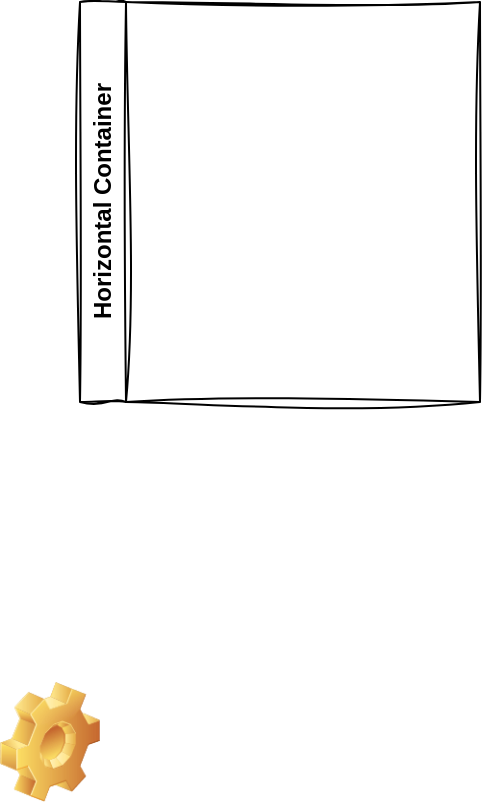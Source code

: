 <mxfile version="21.0.1" type="device"><diagram id="cleXy68MAYmxGDfb1nma" name="第 1 页"><mxGraphModel dx="1026" dy="664" grid="1" gridSize="10" guides="1" tooltips="1" connect="1" arrows="1" fold="1" page="1" pageScale="1" pageWidth="827" pageHeight="1169" math="0" shadow="0"><root><mxCell id="0"/><mxCell id="1" parent="0"/><mxCell id="UNZSDN-0ejOg5K1zn8tj-1" value="Horizontal Container" style="swimlane;horizontal=0;whiteSpace=wrap;html=1;shadow=0;glass=0;sketch=1;curveFitting=1;jiggle=2;" vertex="1" parent="1"><mxGeometry x="240" y="170" width="200" height="200" as="geometry"/></mxCell><mxCell id="UNZSDN-0ejOg5K1zn8tj-2" value="" style="shape=image;html=1;verticalLabelPosition=bottom;verticalAlign=top;imageAspect=0;image=img/clipart/Gear_128x128.png" vertex="1" parent="1"><mxGeometry x="200" y="510" width="50" height="60" as="geometry"/></mxCell></root></mxGraphModel></diagram></mxfile>